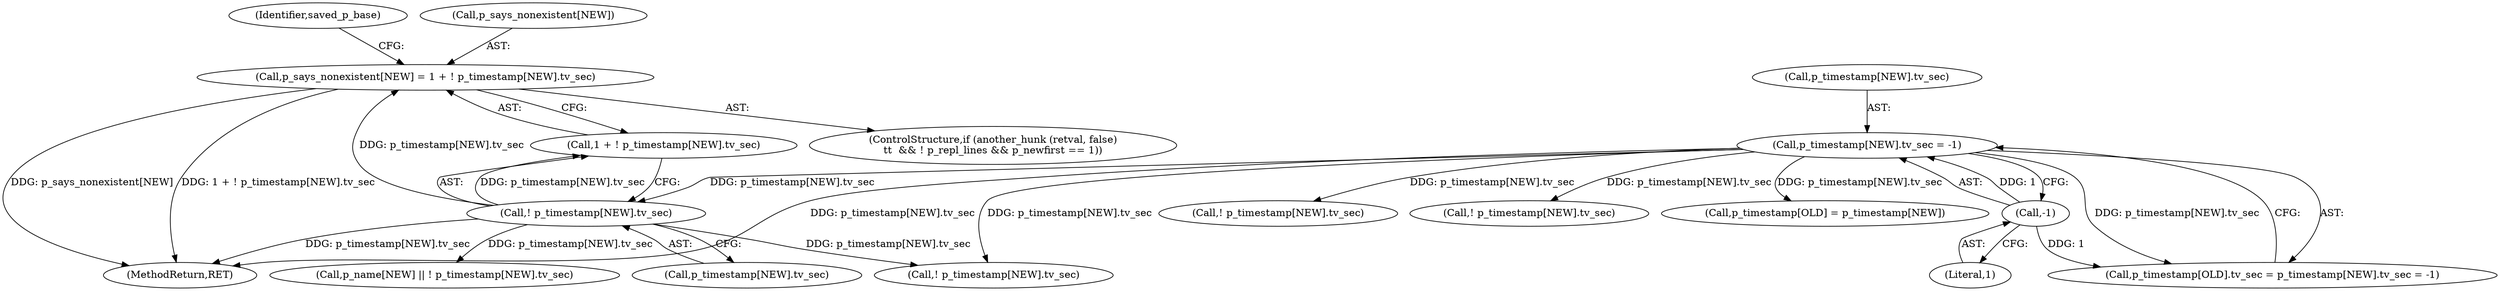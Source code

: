 digraph "0_savannah_f290f48a621867084884bfff87f8093c15195e6a@array" {
"1001545" [label="(Call,p_says_nonexistent[NEW] = 1 + ! p_timestamp[NEW].tv_sec)"];
"1001551" [label="(Call,! p_timestamp[NEW].tv_sec)"];
"1000319" [label="(Call,p_timestamp[NEW].tv_sec = -1)"];
"1000325" [label="(Call,-1)"];
"1002164" [label="(MethodReturn,RET)"];
"1001558" [label="(Identifier,saved_p_base)"];
"1001552" [label="(Call,p_timestamp[NEW].tv_sec)"];
"1001574" [label="(Call,p_name[NEW] || ! p_timestamp[NEW].tv_sec)"];
"1000319" [label="(Call,p_timestamp[NEW].tv_sec = -1)"];
"1000313" [label="(Call,p_timestamp[OLD].tv_sec = p_timestamp[NEW].tv_sec = -1)"];
"1000320" [label="(Call,p_timestamp[NEW].tv_sec)"];
"1001546" [label="(Call,p_says_nonexistent[NEW])"];
"1000325" [label="(Call,-1)"];
"1001373" [label="(Call,! p_timestamp[NEW].tv_sec)"];
"1001409" [label="(Call,! p_timestamp[NEW].tv_sec)"];
"1001257" [label="(Call,p_timestamp[OLD] = p_timestamp[NEW])"];
"1001534" [label="(ControlStructure,if (another_hunk (retval, false)\n\t\t  && ! p_repl_lines && p_newfirst == 1))"];
"1001549" [label="(Call,1 + ! p_timestamp[NEW].tv_sec)"];
"1000326" [label="(Literal,1)"];
"1001578" [label="(Call,! p_timestamp[NEW].tv_sec)"];
"1001551" [label="(Call,! p_timestamp[NEW].tv_sec)"];
"1001545" [label="(Call,p_says_nonexistent[NEW] = 1 + ! p_timestamp[NEW].tv_sec)"];
"1001545" -> "1001534"  [label="AST: "];
"1001545" -> "1001549"  [label="CFG: "];
"1001546" -> "1001545"  [label="AST: "];
"1001549" -> "1001545"  [label="AST: "];
"1001558" -> "1001545"  [label="CFG: "];
"1001545" -> "1002164"  [label="DDG: 1 + ! p_timestamp[NEW].tv_sec"];
"1001545" -> "1002164"  [label="DDG: p_says_nonexistent[NEW]"];
"1001551" -> "1001545"  [label="DDG: p_timestamp[NEW].tv_sec"];
"1001551" -> "1001549"  [label="AST: "];
"1001551" -> "1001552"  [label="CFG: "];
"1001552" -> "1001551"  [label="AST: "];
"1001549" -> "1001551"  [label="CFG: "];
"1001551" -> "1002164"  [label="DDG: p_timestamp[NEW].tv_sec"];
"1001551" -> "1001549"  [label="DDG: p_timestamp[NEW].tv_sec"];
"1000319" -> "1001551"  [label="DDG: p_timestamp[NEW].tv_sec"];
"1001551" -> "1001574"  [label="DDG: p_timestamp[NEW].tv_sec"];
"1001551" -> "1001578"  [label="DDG: p_timestamp[NEW].tv_sec"];
"1000319" -> "1000313"  [label="AST: "];
"1000319" -> "1000325"  [label="CFG: "];
"1000320" -> "1000319"  [label="AST: "];
"1000325" -> "1000319"  [label="AST: "];
"1000313" -> "1000319"  [label="CFG: "];
"1000319" -> "1002164"  [label="DDG: p_timestamp[NEW].tv_sec"];
"1000319" -> "1000313"  [label="DDG: p_timestamp[NEW].tv_sec"];
"1000325" -> "1000319"  [label="DDG: 1"];
"1000319" -> "1001257"  [label="DDG: p_timestamp[NEW].tv_sec"];
"1000319" -> "1001373"  [label="DDG: p_timestamp[NEW].tv_sec"];
"1000319" -> "1001409"  [label="DDG: p_timestamp[NEW].tv_sec"];
"1000319" -> "1001578"  [label="DDG: p_timestamp[NEW].tv_sec"];
"1000325" -> "1000326"  [label="CFG: "];
"1000326" -> "1000325"  [label="AST: "];
"1000325" -> "1000313"  [label="DDG: 1"];
}
